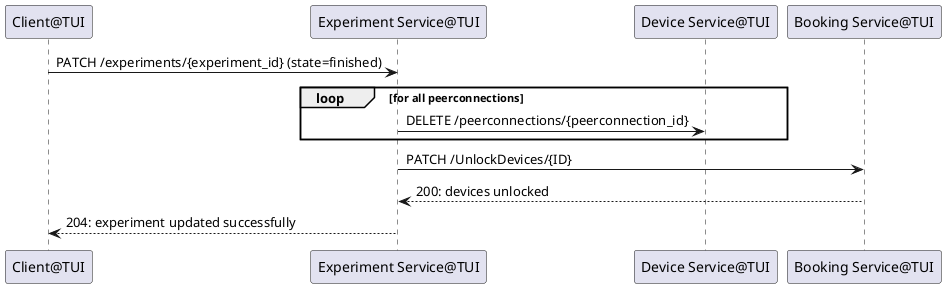 @startuml ExperimentClose
"Client@TUI" -> "Experiment Service@TUI": PATCH /experiments/{experiment_id} (state=finished)

loop for all peerconnections

    "Experiment Service@TUI" -> "Device Service@TUI": DELETE /peerconnections/{peerconnection_id}

end

"Experiment Service@TUI" -> "Booking Service@TUI": PATCH /UnlockDevices/{ID}
"Booking Service@TUI" --> "Experiment Service@TUI": 200: devices unlocked
"Experiment Service@TUI" --> "Client@TUI": 204: experiment updated successfully
@enduml